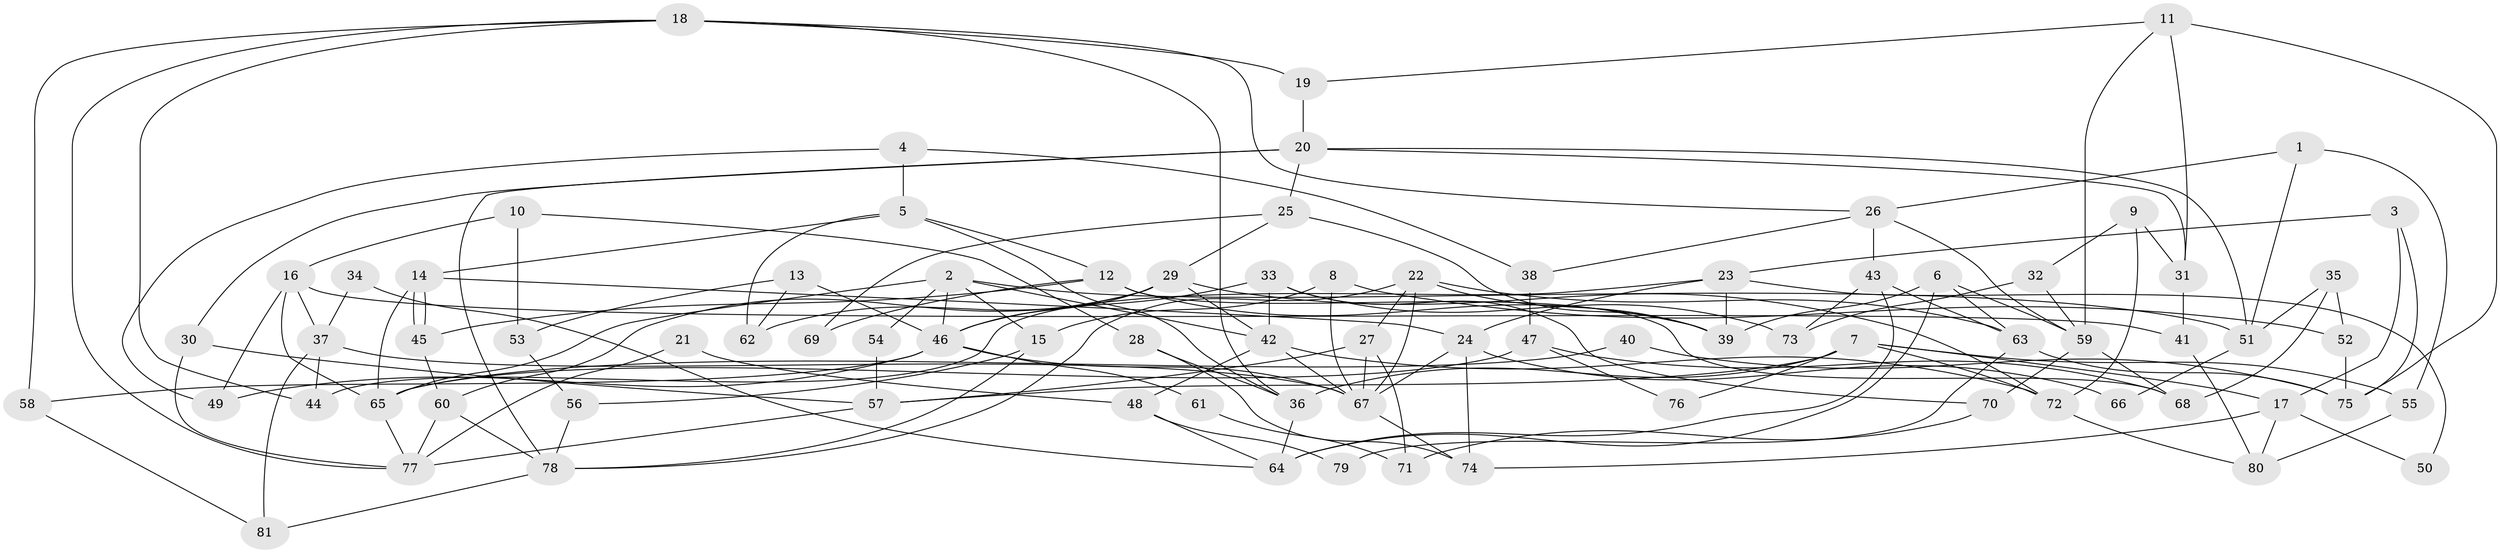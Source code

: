 // coarse degree distribution, {6: 0.13725490196078433, 3: 0.21568627450980393, 7: 0.0784313725490196, 5: 0.17647058823529413, 4: 0.17647058823529413, 9: 0.0392156862745098, 8: 0.058823529411764705, 10: 0.0392156862745098, 2: 0.0784313725490196}
// Generated by graph-tools (version 1.1) at 2025/42/03/06/25 10:42:00]
// undirected, 81 vertices, 162 edges
graph export_dot {
graph [start="1"]
  node [color=gray90,style=filled];
  1;
  2;
  3;
  4;
  5;
  6;
  7;
  8;
  9;
  10;
  11;
  12;
  13;
  14;
  15;
  16;
  17;
  18;
  19;
  20;
  21;
  22;
  23;
  24;
  25;
  26;
  27;
  28;
  29;
  30;
  31;
  32;
  33;
  34;
  35;
  36;
  37;
  38;
  39;
  40;
  41;
  42;
  43;
  44;
  45;
  46;
  47;
  48;
  49;
  50;
  51;
  52;
  53;
  54;
  55;
  56;
  57;
  58;
  59;
  60;
  61;
  62;
  63;
  64;
  65;
  66;
  67;
  68;
  69;
  70;
  71;
  72;
  73;
  74;
  75;
  76;
  77;
  78;
  79;
  80;
  81;
  1 -- 51;
  1 -- 55;
  1 -- 26;
  2 -- 42;
  2 -- 46;
  2 -- 15;
  2 -- 51;
  2 -- 54;
  2 -- 65;
  3 -- 23;
  3 -- 17;
  3 -- 75;
  4 -- 5;
  4 -- 49;
  4 -- 38;
  5 -- 14;
  5 -- 36;
  5 -- 12;
  5 -- 62;
  6 -- 59;
  6 -- 63;
  6 -- 39;
  6 -- 64;
  7 -- 57;
  7 -- 72;
  7 -- 17;
  7 -- 36;
  7 -- 55;
  7 -- 76;
  8 -- 52;
  8 -- 67;
  8 -- 15;
  9 -- 32;
  9 -- 31;
  9 -- 72;
  10 -- 16;
  10 -- 53;
  10 -- 28;
  11 -- 75;
  11 -- 19;
  11 -- 31;
  11 -- 59;
  12 -- 45;
  12 -- 39;
  12 -- 68;
  12 -- 69;
  13 -- 62;
  13 -- 46;
  13 -- 53;
  14 -- 45;
  14 -- 45;
  14 -- 65;
  14 -- 24;
  15 -- 56;
  15 -- 78;
  16 -- 65;
  16 -- 37;
  16 -- 41;
  16 -- 49;
  17 -- 74;
  17 -- 50;
  17 -- 80;
  18 -- 77;
  18 -- 26;
  18 -- 19;
  18 -- 36;
  18 -- 44;
  18 -- 58;
  19 -- 20;
  20 -- 78;
  20 -- 31;
  20 -- 25;
  20 -- 30;
  20 -- 51;
  21 -- 48;
  21 -- 77;
  22 -- 39;
  22 -- 67;
  22 -- 27;
  22 -- 63;
  22 -- 78;
  23 -- 39;
  23 -- 44;
  23 -- 24;
  23 -- 50;
  24 -- 66;
  24 -- 67;
  24 -- 74;
  25 -- 39;
  25 -- 29;
  25 -- 69;
  26 -- 59;
  26 -- 38;
  26 -- 43;
  27 -- 67;
  27 -- 57;
  27 -- 71;
  28 -- 36;
  28 -- 74;
  29 -- 72;
  29 -- 42;
  29 -- 46;
  29 -- 60;
  29 -- 62;
  30 -- 77;
  30 -- 57;
  31 -- 41;
  32 -- 59;
  32 -- 73;
  33 -- 46;
  33 -- 42;
  33 -- 70;
  33 -- 73;
  34 -- 64;
  34 -- 37;
  35 -- 68;
  35 -- 51;
  35 -- 52;
  36 -- 64;
  37 -- 81;
  37 -- 67;
  37 -- 44;
  38 -- 47;
  40 -- 75;
  40 -- 65;
  41 -- 80;
  42 -- 67;
  42 -- 48;
  42 -- 72;
  43 -- 64;
  43 -- 63;
  43 -- 73;
  45 -- 60;
  46 -- 67;
  46 -- 49;
  46 -- 58;
  46 -- 61;
  47 -- 65;
  47 -- 68;
  47 -- 76;
  48 -- 64;
  48 -- 79;
  51 -- 66;
  52 -- 75;
  53 -- 56;
  54 -- 57;
  55 -- 80;
  56 -- 78;
  57 -- 77;
  58 -- 81;
  59 -- 68;
  59 -- 70;
  60 -- 78;
  60 -- 77;
  61 -- 71;
  63 -- 75;
  63 -- 79;
  65 -- 77;
  67 -- 74;
  70 -- 71;
  72 -- 80;
  78 -- 81;
}
